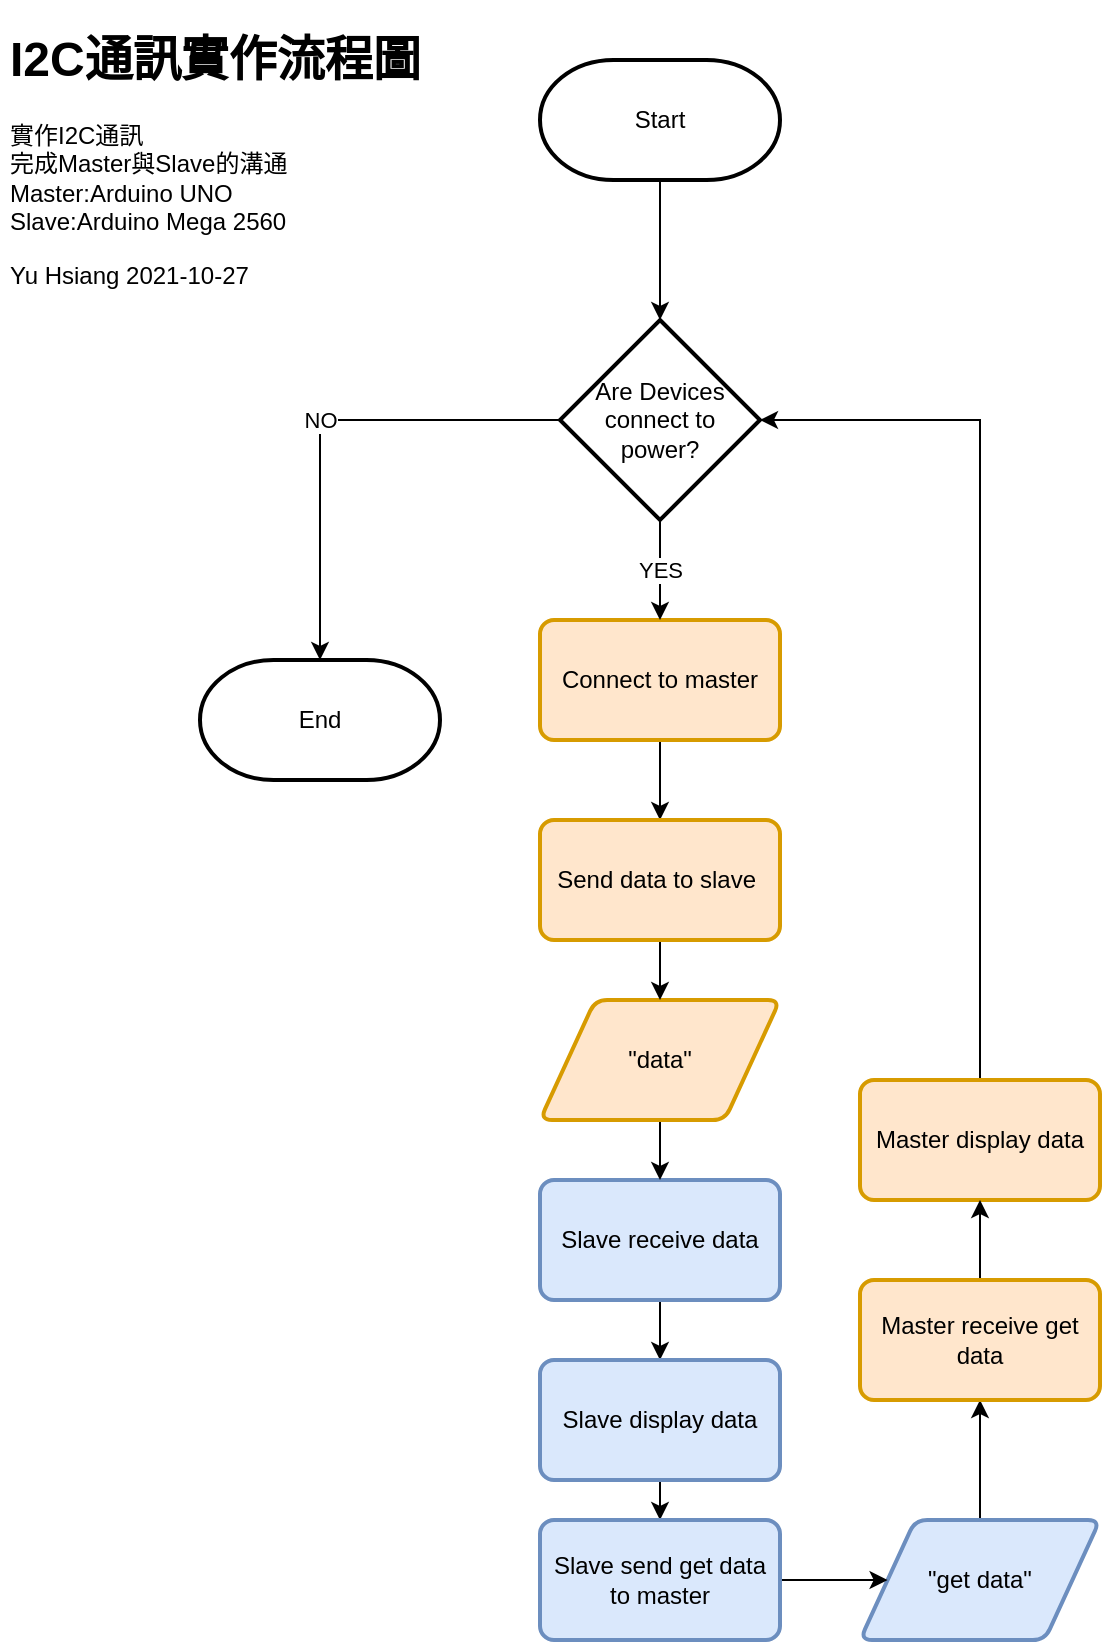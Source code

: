 <mxfile version="15.5.9" type="device"><diagram id="4ZNbAx4IfElN8y3qgS5P" name="Page-1"><mxGraphModel dx="1185" dy="627" grid="1" gridSize="10" guides="1" tooltips="1" connect="1" arrows="1" fold="1" page="1" pageScale="1" pageWidth="827" pageHeight="1169" math="0" shadow="0"><root><mxCell id="0"/><mxCell id="1" parent="0"/><mxCell id="Va6mCrW90WMfXcvxE0qM-50" style="edgeStyle=orthogonalEdgeStyle;rounded=0;orthogonalLoop=1;jettySize=auto;html=1;exitX=0.5;exitY=1;exitDx=0;exitDy=0;exitPerimeter=0;entryX=0.5;entryY=0;entryDx=0;entryDy=0;entryPerimeter=0;" edge="1" parent="1" source="A7Ur6f7OPCV7zLfDLtBG-1" target="Va6mCrW90WMfXcvxE0qM-49"><mxGeometry relative="1" as="geometry"/></mxCell><mxCell id="A7Ur6f7OPCV7zLfDLtBG-1" value="Start" style="strokeWidth=2;html=1;shape=mxgraph.flowchart.terminator;whiteSpace=wrap;" parent="1" vertex="1"><mxGeometry x="310" y="60" width="120" height="60" as="geometry"/></mxCell><mxCell id="A7Ur6f7OPCV7zLfDLtBG-30" value="End" style="strokeWidth=2;html=1;shape=mxgraph.flowchart.terminator;whiteSpace=wrap;" parent="1" vertex="1"><mxGeometry x="140" y="360" width="120" height="60" as="geometry"/></mxCell><mxCell id="A7Ur6f7OPCV7zLfDLtBG-33" value="&lt;h1&gt;I2C通訊實作流程圖&lt;/h1&gt;&lt;div&gt;實作I2C通訊&lt;/div&gt;&lt;div&gt;完成Master與Slave的溝通&lt;/div&gt;&lt;div&gt;Master:Arduino UNO&lt;br&gt;&lt;/div&gt;&lt;div&gt;Slave:Arduino Mega 2560&lt;br&gt;&lt;/div&gt;&lt;p&gt;Yu Hsiang 2021-10-27&lt;br&gt;&lt;/p&gt;" style="text;html=1;strokeColor=none;fillColor=none;spacing=5;spacingTop=-20;whiteSpace=wrap;overflow=hidden;rounded=0;" parent="1" vertex="1"><mxGeometry x="40" y="40" width="240" height="150" as="geometry"/></mxCell><mxCell id="Va6mCrW90WMfXcvxE0qM-29" style="edgeStyle=orthogonalEdgeStyle;rounded=0;orthogonalLoop=1;jettySize=auto;html=1;exitX=0.5;exitY=1;exitDx=0;exitDy=0;" edge="1" parent="1" source="lwum7uOxBAeO-p_tNmeu-2" target="Va6mCrW90WMfXcvxE0qM-28"><mxGeometry relative="1" as="geometry"/></mxCell><mxCell id="lwum7uOxBAeO-p_tNmeu-2" value="Connect to master" style="rounded=1;whiteSpace=wrap;html=1;absoluteArcSize=1;arcSize=14;strokeWidth=2;fillColor=#ffe6cc;strokeColor=#d79b00;" parent="1" vertex="1"><mxGeometry x="310" y="340" width="120" height="60" as="geometry"/></mxCell><mxCell id="Va6mCrW90WMfXcvxE0qM-37" style="edgeStyle=orthogonalEdgeStyle;rounded=0;orthogonalLoop=1;jettySize=auto;html=1;exitX=0.5;exitY=1;exitDx=0;exitDy=0;entryX=0.5;entryY=0;entryDx=0;entryDy=0;" edge="1" parent="1" source="Va6mCrW90WMfXcvxE0qM-19" target="Va6mCrW90WMfXcvxE0qM-36"><mxGeometry relative="1" as="geometry"/></mxCell><mxCell id="Va6mCrW90WMfXcvxE0qM-19" value="Slave receive data" style="rounded=1;whiteSpace=wrap;html=1;absoluteArcSize=1;arcSize=14;strokeWidth=2;fillColor=#dae8fc;strokeColor=#6c8ebf;" vertex="1" parent="1"><mxGeometry x="310" y="620" width="120" height="60" as="geometry"/></mxCell><mxCell id="Va6mCrW90WMfXcvxE0qM-32" style="edgeStyle=orthogonalEdgeStyle;rounded=0;orthogonalLoop=1;jettySize=auto;html=1;exitX=0.5;exitY=1;exitDx=0;exitDy=0;entryX=0.5;entryY=0;entryDx=0;entryDy=0;" edge="1" parent="1" source="Va6mCrW90WMfXcvxE0qM-24" target="Va6mCrW90WMfXcvxE0qM-19"><mxGeometry relative="1" as="geometry"/></mxCell><mxCell id="Va6mCrW90WMfXcvxE0qM-24" value="&quot;data&quot;" style="shape=parallelogram;html=1;strokeWidth=2;perimeter=parallelogramPerimeter;whiteSpace=wrap;rounded=1;arcSize=12;size=0.23;fillColor=#ffe6cc;strokeColor=#d79b00;" vertex="1" parent="1"><mxGeometry x="310" y="530" width="120" height="60" as="geometry"/></mxCell><mxCell id="Va6mCrW90WMfXcvxE0qM-30" style="edgeStyle=orthogonalEdgeStyle;rounded=0;orthogonalLoop=1;jettySize=auto;html=1;exitX=0.5;exitY=1;exitDx=0;exitDy=0;entryX=0.5;entryY=0;entryDx=0;entryDy=0;" edge="1" parent="1" source="Va6mCrW90WMfXcvxE0qM-28" target="Va6mCrW90WMfXcvxE0qM-24"><mxGeometry relative="1" as="geometry"/></mxCell><mxCell id="Va6mCrW90WMfXcvxE0qM-28" value="Send data to slave&amp;nbsp; " style="rounded=1;whiteSpace=wrap;html=1;absoluteArcSize=1;arcSize=14;strokeWidth=2;fillColor=#ffe6cc;strokeColor=#d79b00;" vertex="1" parent="1"><mxGeometry x="310" y="440" width="120" height="60" as="geometry"/></mxCell><mxCell id="Va6mCrW90WMfXcvxE0qM-40" style="edgeStyle=orthogonalEdgeStyle;rounded=0;orthogonalLoop=1;jettySize=auto;html=1;exitX=0.5;exitY=1;exitDx=0;exitDy=0;entryX=0.5;entryY=0;entryDx=0;entryDy=0;" edge="1" parent="1" source="Va6mCrW90WMfXcvxE0qM-36" target="Va6mCrW90WMfXcvxE0qM-39"><mxGeometry relative="1" as="geometry"/></mxCell><mxCell id="Va6mCrW90WMfXcvxE0qM-36" value="Slave display data" style="rounded=1;whiteSpace=wrap;html=1;absoluteArcSize=1;arcSize=14;strokeWidth=2;fillColor=#dae8fc;strokeColor=#6c8ebf;" vertex="1" parent="1"><mxGeometry x="310" y="710" width="120" height="60" as="geometry"/></mxCell><mxCell id="Va6mCrW90WMfXcvxE0qM-46" style="edgeStyle=orthogonalEdgeStyle;rounded=0;orthogonalLoop=1;jettySize=auto;html=1;exitX=0.5;exitY=0;exitDx=0;exitDy=0;entryX=0.5;entryY=1;entryDx=0;entryDy=0;" edge="1" parent="1" source="Va6mCrW90WMfXcvxE0qM-38" target="Va6mCrW90WMfXcvxE0qM-44"><mxGeometry relative="1" as="geometry"/></mxCell><mxCell id="Va6mCrW90WMfXcvxE0qM-38" value="&quot;get data&quot;" style="shape=parallelogram;html=1;strokeWidth=2;perimeter=parallelogramPerimeter;whiteSpace=wrap;rounded=1;arcSize=12;size=0.23;fillColor=#dae8fc;strokeColor=#6c8ebf;" vertex="1" parent="1"><mxGeometry x="470" y="790" width="120" height="60" as="geometry"/></mxCell><mxCell id="Va6mCrW90WMfXcvxE0qM-41" style="edgeStyle=orthogonalEdgeStyle;rounded=0;orthogonalLoop=1;jettySize=auto;html=1;exitX=1;exitY=0.5;exitDx=0;exitDy=0;entryX=0;entryY=0.5;entryDx=0;entryDy=0;" edge="1" parent="1" source="Va6mCrW90WMfXcvxE0qM-39" target="Va6mCrW90WMfXcvxE0qM-38"><mxGeometry relative="1" as="geometry"/></mxCell><mxCell id="Va6mCrW90WMfXcvxE0qM-39" value="Slave send get data to master" style="rounded=1;whiteSpace=wrap;html=1;absoluteArcSize=1;arcSize=14;strokeWidth=2;fillColor=#dae8fc;strokeColor=#6c8ebf;" vertex="1" parent="1"><mxGeometry x="310" y="790" width="120" height="60" as="geometry"/></mxCell><mxCell id="Va6mCrW90WMfXcvxE0qM-56" style="edgeStyle=orthogonalEdgeStyle;rounded=0;orthogonalLoop=1;jettySize=auto;html=1;exitX=0.5;exitY=0;exitDx=0;exitDy=0;entryX=1;entryY=0.5;entryDx=0;entryDy=0;entryPerimeter=0;" edge="1" parent="1" source="Va6mCrW90WMfXcvxE0qM-43" target="Va6mCrW90WMfXcvxE0qM-49"><mxGeometry relative="1" as="geometry"><mxPoint x="730" y="370.0" as="targetPoint"/></mxGeometry></mxCell><mxCell id="Va6mCrW90WMfXcvxE0qM-43" value="Master display data" style="rounded=1;whiteSpace=wrap;html=1;absoluteArcSize=1;arcSize=14;strokeWidth=2;fillColor=#ffe6cc;strokeColor=#d79b00;" vertex="1" parent="1"><mxGeometry x="470" y="570" width="120" height="60" as="geometry"/></mxCell><mxCell id="Va6mCrW90WMfXcvxE0qM-47" style="edgeStyle=orthogonalEdgeStyle;rounded=0;orthogonalLoop=1;jettySize=auto;html=1;exitX=0.5;exitY=0;exitDx=0;exitDy=0;" edge="1" parent="1" source="Va6mCrW90WMfXcvxE0qM-44" target="Va6mCrW90WMfXcvxE0qM-43"><mxGeometry relative="1" as="geometry"/></mxCell><mxCell id="Va6mCrW90WMfXcvxE0qM-44" value="Master receive get data" style="rounded=1;whiteSpace=wrap;html=1;absoluteArcSize=1;arcSize=14;strokeWidth=2;fillColor=#ffe6cc;strokeColor=#d79b00;" vertex="1" parent="1"><mxGeometry x="470" y="670" width="120" height="60" as="geometry"/></mxCell><mxCell id="Va6mCrW90WMfXcvxE0qM-52" value="YES" style="edgeStyle=orthogonalEdgeStyle;rounded=0;orthogonalLoop=1;jettySize=auto;html=1;" edge="1" parent="1" source="Va6mCrW90WMfXcvxE0qM-49" target="lwum7uOxBAeO-p_tNmeu-2"><mxGeometry relative="1" as="geometry"/></mxCell><mxCell id="Va6mCrW90WMfXcvxE0qM-57" value="NO" style="edgeStyle=orthogonalEdgeStyle;rounded=0;orthogonalLoop=1;jettySize=auto;html=1;exitX=0;exitY=0.5;exitDx=0;exitDy=0;exitPerimeter=0;" edge="1" parent="1" source="Va6mCrW90WMfXcvxE0qM-49" target="A7Ur6f7OPCV7zLfDLtBG-30"><mxGeometry relative="1" as="geometry"/></mxCell><mxCell id="Va6mCrW90WMfXcvxE0qM-49" value="Are Devices connect to power?" style="strokeWidth=2;html=1;shape=mxgraph.flowchart.decision;whiteSpace=wrap;" vertex="1" parent="1"><mxGeometry x="320" y="190" width="100" height="100" as="geometry"/></mxCell></root></mxGraphModel></diagram></mxfile>